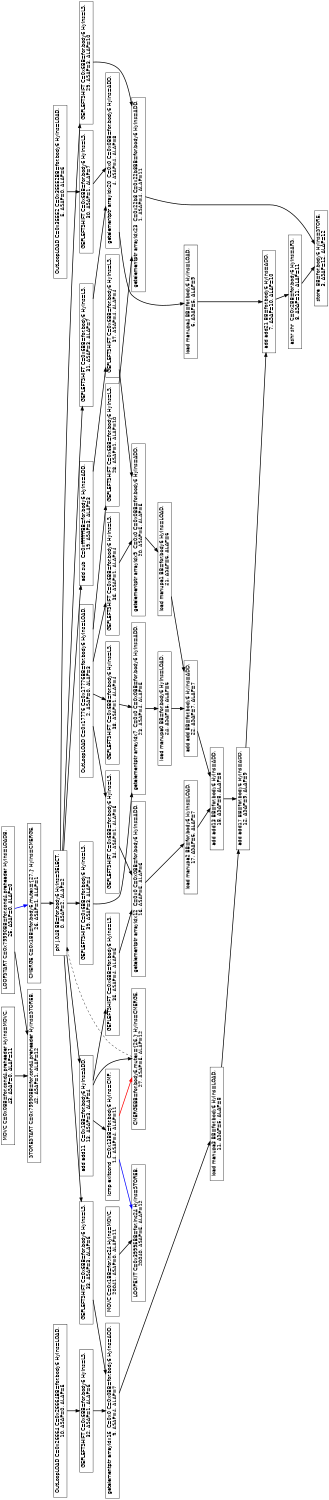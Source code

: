 digraph Region_18 {
	graph [ nslimit = "1000.0",
	orientation = landscape,
		center = true,
	page = "8.5,11",
	compound=true,
	size = "10,7.5" ] ;
"Op_25" [ fontname = "Helvetica" shape = box, label = " LOOPSTART C=0x79990BB=for.cond4.preheader HyIns=LOADB,
25, ASAP=0, ALAP=0"]
"Op_42" [ fontname = "Helvetica" shape = box, label = " STORESTART C=0x79990BB=for.cond4.preheader HyIns=STOREB,
42, ASAP=1, ALAP=12"]
"Op_43" [ fontname = "Helvetica" shape = box, label = " MOVC C=0x0BB=for.cond4.preheader HyIns=MOVC,
43, ASAP=0, ALAP=11"]
"Op_20040" [ fontname = "Helvetica" shape = box, label = " LOOPEXIT C=0x39995BB=for.inc24 HyIns=STOREB,
20040, ASAP=5, ALAP=12"]
"Op_20041" [ fontname = "Helvetica" shape = box, label = " MOVC C=0x1BB=for.inc24 HyIns=MOVC,
20041, ASAP=0, ALAP=11"]
"Op_0" [ fontname = "Helvetica" shape = box, label = " phi j.048 BB=for.body6 HyIns=SELECT,
0, ASAP=2, ALAP=2"]
"Op_1" [ fontname = "Helvetica" shape = box, label = " getelementptr arrayidx23  C=0x22b8 C=0x22b8BB=for.body6 HyIns=ADD,
1, ASAP=4, ALAP=11"]
"Op_2" [ fontname = "Helvetica" shape = box, label = " OutLoopLOAD C=0x17776 C=0x17776BB=for.body6 HyIns=LOAD,
2, ASAP=0, ALAP=3"]
"Op_3" [ fontname = "Helvetica" shape = box, label = " store  BB=for.body6 HyIns=STORE,
3, ASAP=12, ALAP=12"]
"Op_4" [ fontname = "Helvetica" shape = box, label = " getelementptr arrayidx20  C=0x0 C=0x0BB=for.body6 HyIns=ADD,
4, ASAP=4, ALAP=8"]
"Op_5" [ fontname = "Helvetica" shape = box, label = " OutLoopLOAD C=0x35552 C=0x35552BB=for.body6 HyIns=LOAD,
5, ASAP=0, ALAP=6"]
"Op_6" [ fontname = "Helvetica" shape = box, label = " load manupa4 BB=for.body6 HyIns=LOAD,
6, ASAP=5, ALAP=9"]
"Op_7" [ fontname = "Helvetica" shape = box, label = " add add21 BB=for.body6 HyIns=ADD,
7, ASAP=10, ALAP=10"]
"Op_8" [ fontname = "Helvetica" shape = box, label = " ashr shr  C=0x2BB=for.body6 HyIns=ARS,
8, ASAP=11, ALAP=11"]
"Op_9" [ fontname = "Helvetica" shape = box, label = " getelementptr arrayidx16  C=0x0 C=0x0BB=for.body6 HyIns=ADD,
9, ASAP=4, ALAP=7"]
"Op_10" [ fontname = "Helvetica" shape = box, label = " OutLoopLOAD C=0x26664 C=0x26664BB=for.body6 HyIns=LOAD,
10, ASAP=0, ALAP=5"]
"Op_11" [ fontname = "Helvetica" shape = box, label = " load manupa3 BB=for.body6 HyIns=LOAD,
11, ASAP=5, ALAP=8"]
"Op_12" [ fontname = "Helvetica" shape = box, label = " add add17 BB=for.body6 HyIns=ADD,
12, ASAP=9, ALAP=9"]
"Op_13" [ fontname = "Helvetica" shape = box, label = " add add11  C=0x1BB=for.body6 HyIns=ADD,
13, ASAP=3, ALAP=4"]
"Op_14" [ fontname = "Helvetica" shape = box, label = " icmp exitcond  C=0x13BB=for.body6 HyIns=CMP,
14, ASAP=4, ALAP=11"]
"Op_16" [ fontname = "Helvetica" shape = box, label = " getelementptr arrayidx12  C=0x0 C=0x0BB=for.body6 HyIns=ADD,
16, ASAP=5, ALAP=6"]
"Op_27" [ fontname = "Helvetica" shape = box, label = " CMERGEBB=for.body6,mutex={26,} HyIns=CMERGE,
27, ASAP=5, ALAP=12"]
"Op_17" [ fontname = "Helvetica" shape = box, label = " load manupa2 BB=for.body6 HyIns=LOAD,
17, ASAP=6, ALAP=7"]
"Op_18" [ fontname = "Helvetica" shape = box, label = " add add13 BB=for.body6 HyIns=ADD,
18, ASAP=8, ALAP=8"]
"Op_19" [ fontname = "Helvetica" shape = box, label = " add sub  C=0xffffffffBB=for.body6 HyIns=ADD,
19, ASAP=3, ALAP=3"]
"Op_20" [ fontname = "Helvetica" shape = box, label = " getelementptr arrayidx9  C=0x0 C=0x0BB=for.body6 HyIns=ADD,
20, ASAP=5, ALAP=5"]
"Op_21" [ fontname = "Helvetica" shape = box, label = " load manupa1 BB=for.body6 HyIns=LOAD,
21, ASAP=6, ALAP=6"]
"Op_22" [ fontname = "Helvetica" shape = box, label = " add add BB=for.body6 HyIns=ADD,
22, ASAP=7, ALAP=7"]
"Op_23" [ fontname = "Helvetica" shape = box, label = " getelementptr arrayidx7  C=0x0 C=0x0BB=for.body6 HyIns=ADD,
23, ASAP=4, ALAP=5"]
"Op_24" [ fontname = "Helvetica" shape = box, label = " load manupa0 BB=for.body6 HyIns=LOAD,
24, ASAP=5, ALAP=6"]
"Op_26" [ fontname = "Helvetica" shape = box, label = " CMERGE C=0x1BB=for.body6,mutex={27,} HyIns=CMERGE,
26, ASAP=1, ALAP=1"]
"Op_28" [ fontname = "Helvetica" shape = box, label = " GEPLEFTSHIFT C=0x6BB=for.body6 HyIns=LS,
28, ASAP=1, ALAP=10"]
"Op_29" [ fontname = "Helvetica" shape = box, label = " GEPLEFTSHIFT C=0x6BB=for.body6 HyIns=LS,
29, ASAP=3, ALAP=10"]
"Op_30" [ fontname = "Helvetica" shape = box, label = " GEPLEFTSHIFT C=0x6BB=for.body6 HyIns=LS,
30, ASAP=1, ALAP=7"]
"Op_31" [ fontname = "Helvetica" shape = box, label = " GEPLEFTSHIFT C=0x6BB=for.body6 HyIns=LS,
31, ASAP=3, ALAP=7"]
"Op_32" [ fontname = "Helvetica" shape = box, label = " GEPLEFTSHIFT C=0x6BB=for.body6 HyIns=LS,
32, ASAP=1, ALAP=6"]
"Op_33" [ fontname = "Helvetica" shape = box, label = " GEPLEFTSHIFT C=0x6BB=for.body6 HyIns=LS,
33, ASAP=3, ALAP=6"]
"Op_34" [ fontname = "Helvetica" shape = box, label = " GEPLEFTSHIFT C=0x6BB=for.body6 HyIns=LS,
34, ASAP=1, ALAP=5"]
"Op_35" [ fontname = "Helvetica" shape = box, label = " GEPLEFTSHIFT C=0x6BB=for.body6 HyIns=LS,
35, ASAP=4, ALAP=5"]
"Op_36" [ fontname = "Helvetica" shape = box, label = " GEPLEFTSHIFT C=0x6BB=for.body6 HyIns=LS,
36, ASAP=1, ALAP=4"]
"Op_37" [ fontname = "Helvetica" shape = box, label = " GEPLEFTSHIFT C=0x6BB=for.body6 HyIns=LS,
37, ASAP=4, ALAP=4"]
"Op_38" [ fontname = "Helvetica" shape = box, label = " GEPLEFTSHIFT C=0x6BB=for.body6 HyIns=LS,
38, ASAP=1, ALAP=4"]
"Op_39" [ fontname = "Helvetica" shape = box, label = " GEPLEFTSHIFT C=0x6BB=for.body6 HyIns=LS,
39, ASAP=3, ALAP=4"]
"Op_0" -> "Op_13" [style = bold, color = black];
"Op_0" -> "Op_19" [style = bold, color = black];
"Op_0" -> "Op_29" [style = bold, color = black];
"Op_0" -> "Op_31" [style = bold, color = black];
"Op_0" -> "Op_33" [style = bold, color = black];
"Op_0" -> "Op_39" [style = bold, color = black];
"Op_1" -> "Op_3" [style = bold, color = black];
"Op_2" -> "Op_28" [style = bold, color = black];
"Op_2" -> "Op_34" [style = bold, color = black];
"Op_2" -> "Op_36" [style = bold, color = black];
"Op_2" -> "Op_38" [style = bold, color = black];
"Op_4" -> "Op_6" [style = bold, color = black];
"Op_5" -> "Op_30" [style = bold, color = black];
"Op_6" -> "Op_7" [style = bold, color = black];
"Op_7" -> "Op_8" [style = bold, color = black];
"Op_8" -> "Op_3" [style = bold, color = black];
"Op_9" -> "Op_11" [style = bold, color = black];
"Op_10" -> "Op_32" [style = bold, color = black];
"Op_11" -> "Op_12" [style = bold, color = black];
"Op_12" -> "Op_7" [style = bold, color = black];
"Op_13" -> "Op_14" [style = bold, color = black];
"Op_13" -> "Op_27" [style = bold, color = black];
"Op_13" -> "Op_35" [style = bold, color = black];
"Op_14" -> "Op_27" [style = bold, color = red];
"Op_14" -> "Op_20040" [style = bold, color = blue];
"Op_16" -> "Op_17" [style = bold, color = black];
"Op_17" -> "Op_18" [style = bold, color = black];
"Op_18" -> "Op_12" [style = bold, color = black];
"Op_19" -> "Op_37" [style = bold, color = black];
"Op_20" -> "Op_21" [style = bold, color = black];
"Op_21" -> "Op_22" [style = bold, color = black];
"Op_22" -> "Op_18" [style = bold, color = black];
"Op_23" -> "Op_24" [style = bold, color = black];
"Op_24" -> "Op_22" [style = bold, color = black];
"Op_25" -> "Op_26" [style = bold, color = blue];
"Op_25" -> "Op_42" [style = bold, color = black];
"Op_26" -> "Op_0" [style = bold, color = black];
"Op_27" -> "Op_0" [style = dashed, color = black];
"Op_37" -> "Op_20" [style = bold, color = black];
"Op_36" -> "Op_20" [style = bold, color = black];
"Op_38" -> "Op_23" [style = bold, color = black];
"Op_35" -> "Op_16" [style = bold, color = black];
"Op_32" -> "Op_9" [style = bold, color = black];
"Op_34" -> "Op_16" [style = bold, color = black];
"Op_28" -> "Op_1" [style = bold, color = black];
"Op_39" -> "Op_23" [style = bold, color = black];
"Op_30" -> "Op_4" [style = bold, color = black];
"Op_29" -> "Op_1" [style = bold, color = black];
"Op_31" -> "Op_4" [style = bold, color = black];
"Op_33" -> "Op_9" [style = bold, color = black];
"Op_20041" -> "Op_20040" [style = bold, color = black];
"Op_43" -> "Op_42" [style = bold, color = black];
}
